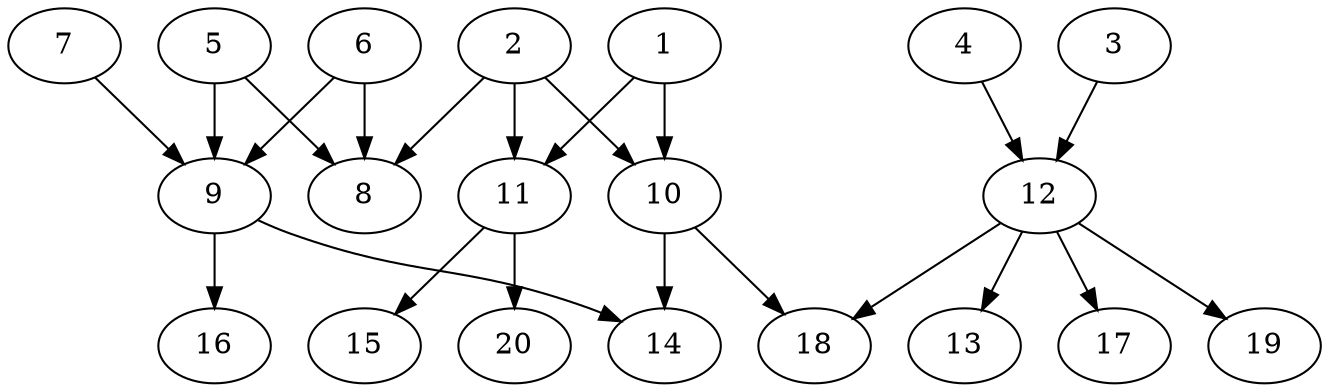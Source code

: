 // DAG automatically generated by daggen at Sat Jul 27 15:38:13 2019
// ./daggen --dot -n 20 --ccr 0.4 --fat 0.6 --regular 0.5 --density 0.4 --mindata 5242880 --maxdata 52428800 
digraph G {
  1 [size="19942400", alpha="0.12", expect_size="7976960"] 
  1 -> 10 [size ="7976960"]
  1 -> 11 [size ="7976960"]
  2 [size="122176000", alpha="0.16", expect_size="48870400"] 
  2 -> 8 [size ="48870400"]
  2 -> 10 [size ="48870400"]
  2 -> 11 [size ="48870400"]
  3 [size="47718400", alpha="0.09", expect_size="19087360"] 
  3 -> 12 [size ="19087360"]
  4 [size="24506880", alpha="0.08", expect_size="9802752"] 
  4 -> 12 [size ="9802752"]
  5 [size="18949120", alpha="0.05", expect_size="7579648"] 
  5 -> 8 [size ="7579648"]
  5 -> 9 [size ="7579648"]
  6 [size="58337280", alpha="0.13", expect_size="23334912"] 
  6 -> 8 [size ="23334912"]
  6 -> 9 [size ="23334912"]
  7 [size="93716480", alpha="0.06", expect_size="37486592"] 
  7 -> 9 [size ="37486592"]
  8 [size="85701120", alpha="0.20", expect_size="34280448"] 
  9 [size="26490880", alpha="0.15", expect_size="10596352"] 
  9 -> 14 [size ="10596352"]
  9 -> 16 [size ="10596352"]
  10 [size="68385280", alpha="0.02", expect_size="27354112"] 
  10 -> 14 [size ="27354112"]
  10 -> 18 [size ="27354112"]
  11 [size="67384320", alpha="0.10", expect_size="26953728"] 
  11 -> 15 [size ="26953728"]
  11 -> 20 [size ="26953728"]
  12 [size="20956160", alpha="0.02", expect_size="8382464"] 
  12 -> 13 [size ="8382464"]
  12 -> 17 [size ="8382464"]
  12 -> 18 [size ="8382464"]
  12 -> 19 [size ="8382464"]
  13 [size="114009600", alpha="0.08", expect_size="45603840"] 
  14 [size="50716160", alpha="0.02", expect_size="20286464"] 
  15 [size="95132160", alpha="0.17", expect_size="38052864"] 
  16 [size="122053120", alpha="0.04", expect_size="48821248"] 
  17 [size="81287680", alpha="0.03", expect_size="32515072"] 
  18 [size="116410880", alpha="0.11", expect_size="46564352"] 
  19 [size="116042240", alpha="0.11", expect_size="46416896"] 
  20 [size="86438400", alpha="0.05", expect_size="34575360"] 
}
